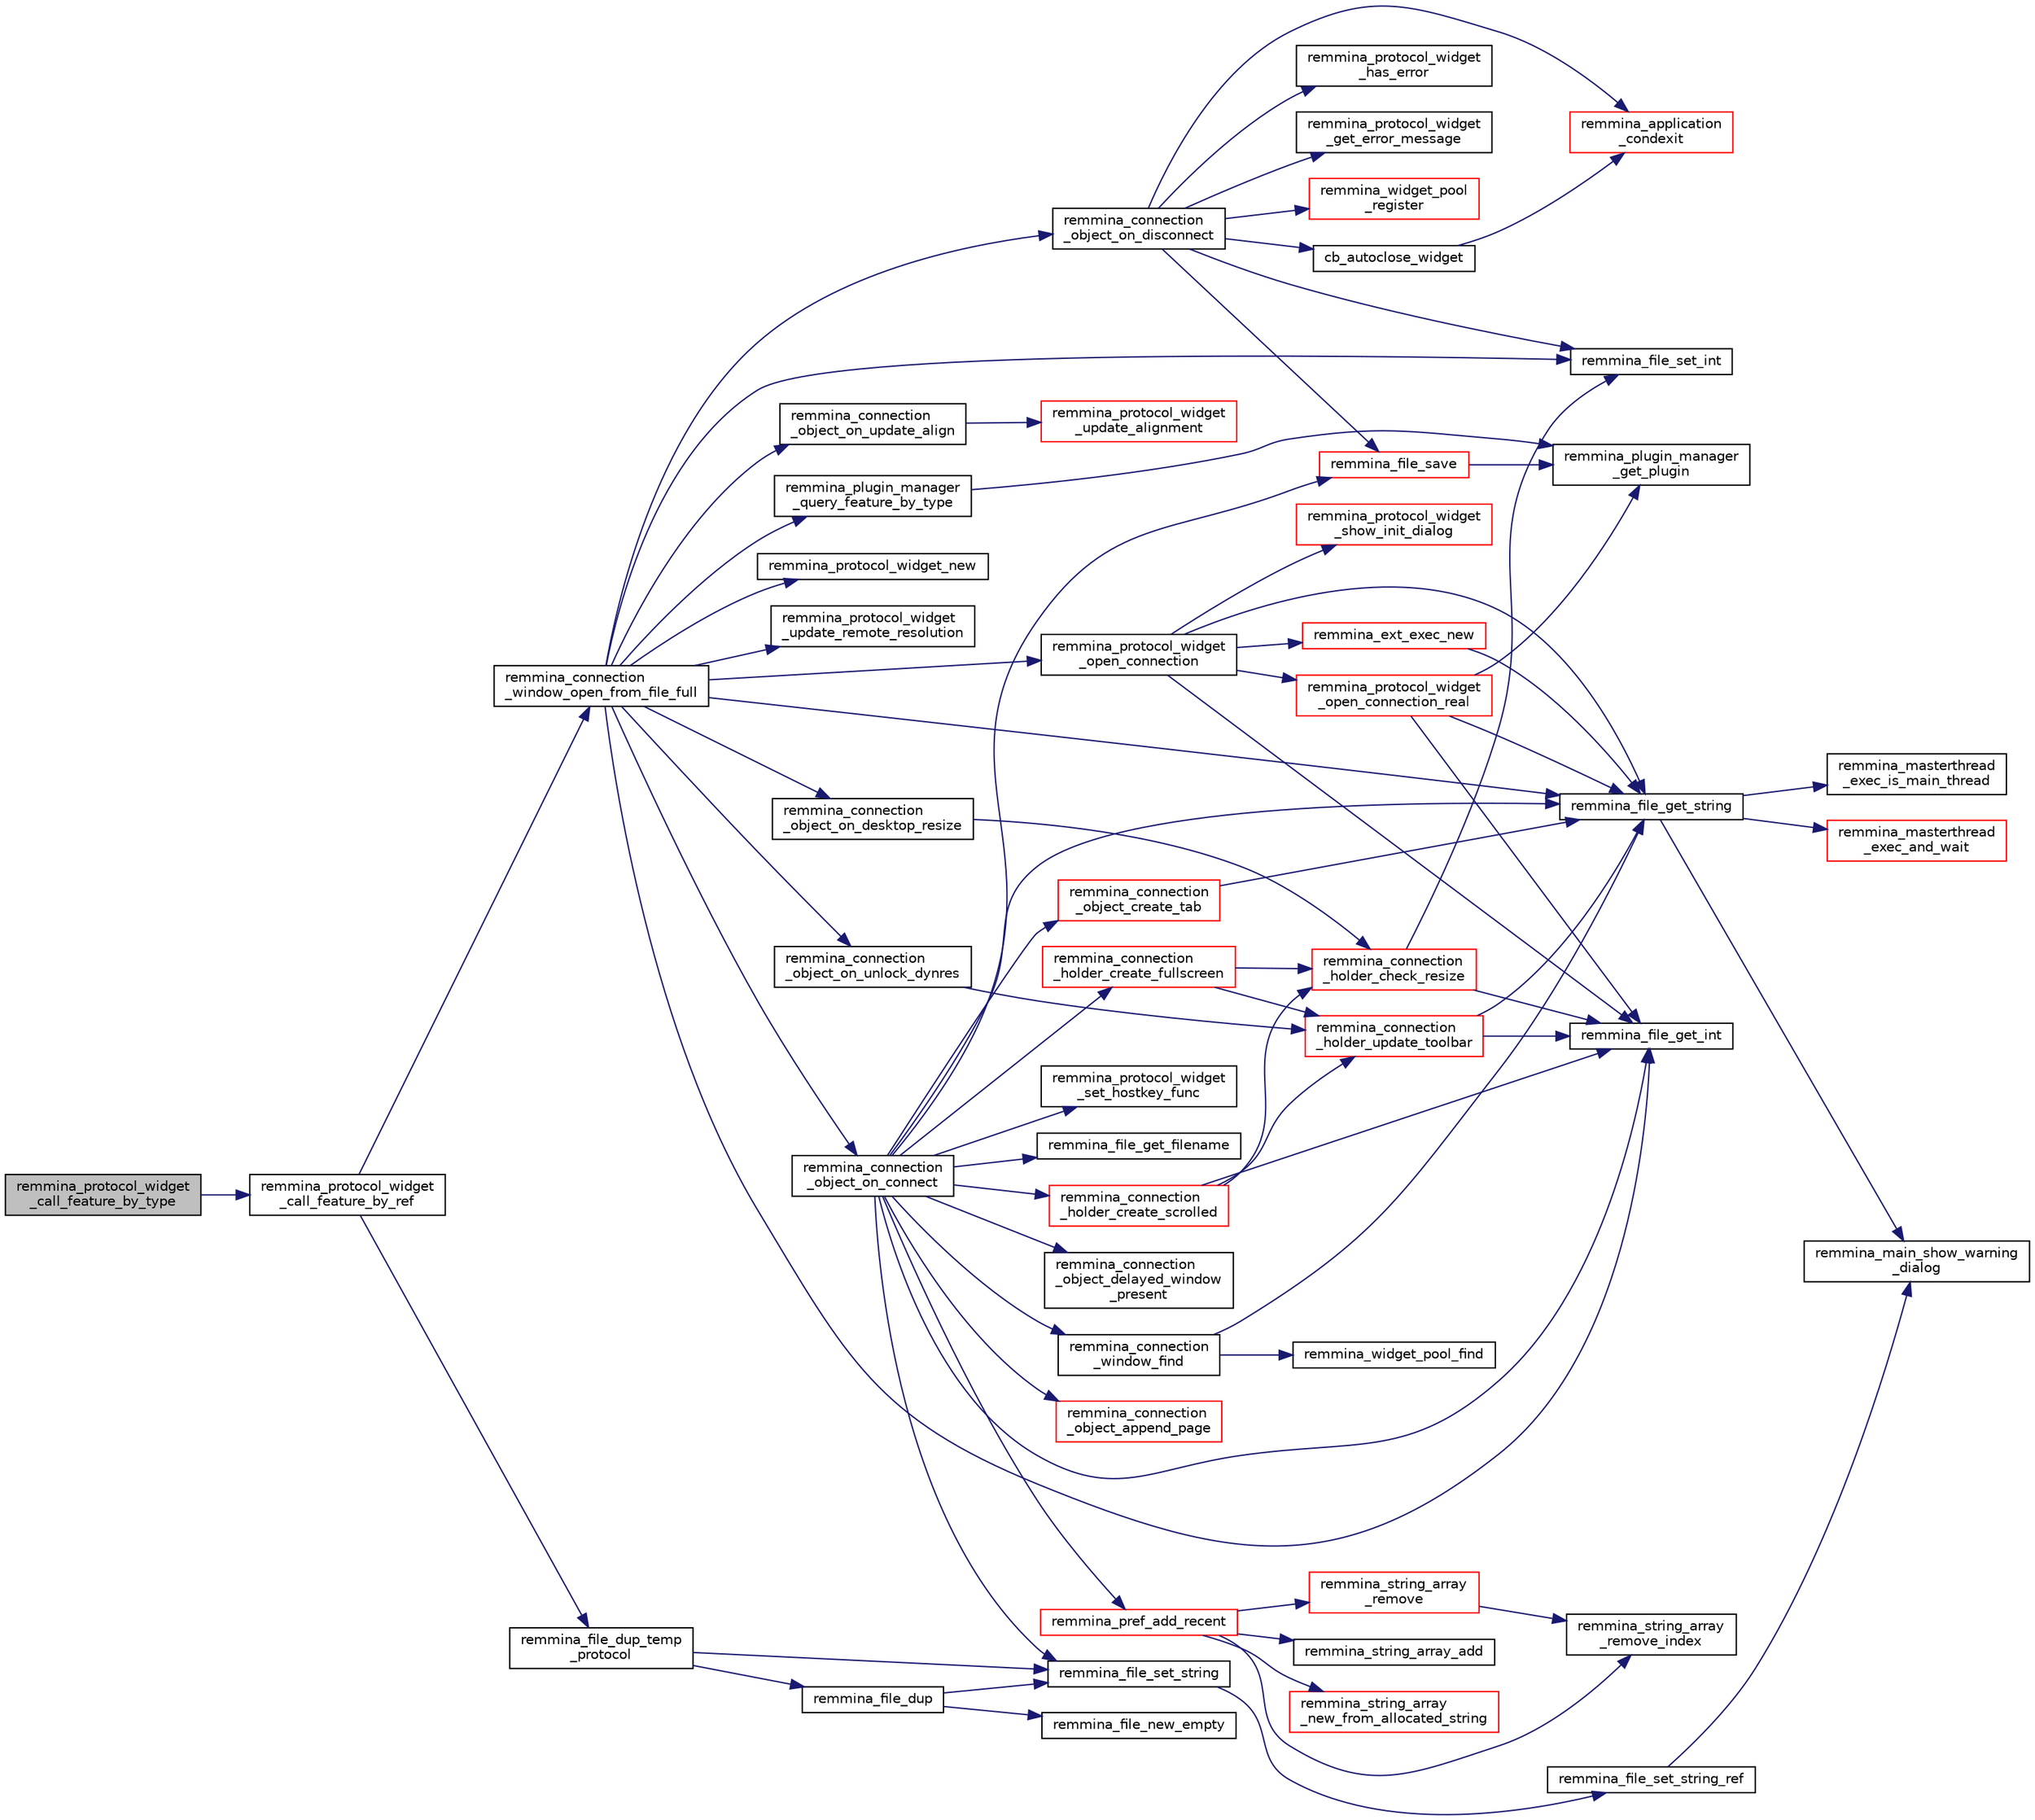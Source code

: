 digraph "remmina_protocol_widget_call_feature_by_type"
{
  edge [fontname="Helvetica",fontsize="10",labelfontname="Helvetica",labelfontsize="10"];
  node [fontname="Helvetica",fontsize="10",shape=record];
  rankdir="LR";
  Node327 [label="remmina_protocol_widget\l_call_feature_by_type",height=0.2,width=0.4,color="black", fillcolor="grey75", style="filled", fontcolor="black"];
  Node327 -> Node328 [color="midnightblue",fontsize="10",style="solid",fontname="Helvetica"];
  Node328 [label="remmina_protocol_widget\l_call_feature_by_ref",height=0.2,width=0.4,color="black", fillcolor="white", style="filled",URL="$remmina__protocol__widget_8c.html#a605b69a9aa4393024369cc5070488692"];
  Node328 -> Node329 [color="midnightblue",fontsize="10",style="solid",fontname="Helvetica"];
  Node329 [label="remmina_connection\l_window_open_from_file_full",height=0.2,width=0.4,color="black", fillcolor="white", style="filled",URL="$remmina__connection__window_8c.html#adbf2b670ca3bae96a99cb0b36021a961"];
  Node329 -> Node330 [color="midnightblue",fontsize="10",style="solid",fontname="Helvetica"];
  Node330 [label="remmina_protocol_widget_new",height=0.2,width=0.4,color="black", fillcolor="white", style="filled",URL="$remmina__protocol__widget_8c.html#a5c2137462d3168e90c812f1ce75a6e62"];
  Node329 -> Node331 [color="midnightblue",fontsize="10",style="solid",fontname="Helvetica"];
  Node331 [label="remmina_protocol_widget\l_update_remote_resolution",height=0.2,width=0.4,color="black", fillcolor="white", style="filled",URL="$remmina__protocol__widget_8c.html#a75c70486dec7682aeccaab235e65f6a1"];
  Node329 -> Node332 [color="midnightblue",fontsize="10",style="solid",fontname="Helvetica"];
  Node332 [label="remmina_file_get_int",height=0.2,width=0.4,color="black", fillcolor="white", style="filled",URL="$remmina__file_8c.html#a4884356c195dcfb4ceacf641a1e74e66"];
  Node329 -> Node333 [color="midnightblue",fontsize="10",style="solid",fontname="Helvetica"];
  Node333 [label="remmina_connection\l_object_on_connect",height=0.2,width=0.4,color="black", fillcolor="white", style="filled",URL="$remmina__connection__window_8c.html#a0ad685a873ecef95ec13caba17e0c22e"];
  Node333 -> Node334 [color="midnightblue",fontsize="10",style="solid",fontname="Helvetica"];
  Node334 [label="remmina_connection\l_window_find",height=0.2,width=0.4,color="black", fillcolor="white", style="filled",URL="$remmina__connection__window_8c.html#ae73329eababe2888df3ace5c2b94b410"];
  Node334 -> Node335 [color="midnightblue",fontsize="10",style="solid",fontname="Helvetica"];
  Node335 [label="remmina_file_get_string",height=0.2,width=0.4,color="black", fillcolor="white", style="filled",URL="$remmina__file_8c.html#a8eb1b213d9d08c6ad13683ce05f4355e"];
  Node335 -> Node336 [color="midnightblue",fontsize="10",style="solid",fontname="Helvetica"];
  Node336 [label="remmina_masterthread\l_exec_is_main_thread",height=0.2,width=0.4,color="black", fillcolor="white", style="filled",URL="$remmina__masterthread__exec_8c.html#a3a52e863a3a3da6da6bb5d36c13b7ff4"];
  Node335 -> Node337 [color="midnightblue",fontsize="10",style="solid",fontname="Helvetica"];
  Node337 [label="remmina_masterthread\l_exec_and_wait",height=0.2,width=0.4,color="red", fillcolor="white", style="filled",URL="$remmina__masterthread__exec_8c.html#a14628c2470cac50e87916a70ea05c97d"];
  Node335 -> Node343 [color="midnightblue",fontsize="10",style="solid",fontname="Helvetica"];
  Node343 [label="remmina_main_show_warning\l_dialog",height=0.2,width=0.4,color="black", fillcolor="white", style="filled",URL="$remmina__main_8c.html#ad99b9c0bf2fa8c166a8b4a09e06ffdf7"];
  Node334 -> Node404 [color="midnightblue",fontsize="10",style="solid",fontname="Helvetica"];
  Node404 [label="remmina_widget_pool_find",height=0.2,width=0.4,color="black", fillcolor="white", style="filled",URL="$remmina__widget__pool_8c.html#ab776b24a3b829a1d5dd7974cb8582c05"];
  Node333 -> Node405 [color="midnightblue",fontsize="10",style="solid",fontname="Helvetica"];
  Node405 [label="remmina_protocol_widget\l_set_hostkey_func",height=0.2,width=0.4,color="black", fillcolor="white", style="filled",URL="$remmina__protocol__widget_8c.html#a9e77e4da16282ef5413f57b124038bff"];
  Node333 -> Node377 [color="midnightblue",fontsize="10",style="solid",fontname="Helvetica"];
  Node377 [label="remmina_file_get_filename",height=0.2,width=0.4,color="black", fillcolor="white", style="filled",URL="$remmina__file_8c.html#ad1e4f3a0f64cd98e301044b6c38a1f1d"];
  Node333 -> Node406 [color="midnightblue",fontsize="10",style="solid",fontname="Helvetica"];
  Node406 [label="remmina_pref_add_recent",height=0.2,width=0.4,color="red", fillcolor="white", style="filled",URL="$remmina__pref_8c.html#ab9e75c6bf39aa93a87d421fc3d742d60"];
  Node406 -> Node407 [color="midnightblue",fontsize="10",style="solid",fontname="Helvetica"];
  Node407 [label="remmina_string_array\l_new_from_allocated_string",height=0.2,width=0.4,color="red", fillcolor="white", style="filled",URL="$remmina__string__array_8c.html#a462a635b3a55cc0e3af087ff996fba9a"];
  Node406 -> Node409 [color="midnightblue",fontsize="10",style="solid",fontname="Helvetica"];
  Node409 [label="remmina_string_array\l_remove",height=0.2,width=0.4,color="red", fillcolor="white", style="filled",URL="$remmina__string__array_8c.html#a2a8a9753ebf61c9418a77ba3dd654ff3"];
  Node409 -> Node410 [color="midnightblue",fontsize="10",style="solid",fontname="Helvetica"];
  Node410 [label="remmina_string_array\l_remove_index",height=0.2,width=0.4,color="black", fillcolor="white", style="filled",URL="$remmina__string__array_8c.html#a40811c036e46f6544ab6c4cff445454b"];
  Node406 -> Node410 [color="midnightblue",fontsize="10",style="solid",fontname="Helvetica"];
  Node406 -> Node360 [color="midnightblue",fontsize="10",style="solid",fontname="Helvetica"];
  Node360 [label="remmina_string_array_add",height=0.2,width=0.4,color="black", fillcolor="white", style="filled",URL="$remmina__string__array_8c.html#a2aaacca7db4b86f836486cfb559398f0"];
  Node333 -> Node335 [color="midnightblue",fontsize="10",style="solid",fontname="Helvetica"];
  Node333 -> Node341 [color="midnightblue",fontsize="10",style="solid",fontname="Helvetica"];
  Node341 [label="remmina_file_set_string",height=0.2,width=0.4,color="black", fillcolor="white", style="filled",URL="$remmina__file_8c.html#a85ca1ca2d0bf9ef29e490c6f4527a954"];
  Node341 -> Node342 [color="midnightblue",fontsize="10",style="solid",fontname="Helvetica"];
  Node342 [label="remmina_file_set_string_ref",height=0.2,width=0.4,color="black", fillcolor="white", style="filled",URL="$remmina__file_8c.html#a74951c1067a1a5e1341f5e1c1206dec6"];
  Node342 -> Node343 [color="midnightblue",fontsize="10",style="solid",fontname="Helvetica"];
  Node333 -> Node344 [color="midnightblue",fontsize="10",style="solid",fontname="Helvetica"];
  Node344 [label="remmina_file_save",height=0.2,width=0.4,color="red", fillcolor="white", style="filled",URL="$remmina__file_8c.html#a8c893a5deec9bc446bd89cc9973416c7"];
  Node344 -> Node346 [color="midnightblue",fontsize="10",style="solid",fontname="Helvetica"];
  Node346 [label="remmina_plugin_manager\l_get_plugin",height=0.2,width=0.4,color="black", fillcolor="white", style="filled",URL="$remmina__plugin__manager_8c.html#a3872c8656a8a3d5147bcc603471c1932"];
  Node333 -> Node332 [color="midnightblue",fontsize="10",style="solid",fontname="Helvetica"];
  Node333 -> Node412 [color="midnightblue",fontsize="10",style="solid",fontname="Helvetica"];
  Node412 [label="remmina_connection\l_holder_create_fullscreen",height=0.2,width=0.4,color="red", fillcolor="white", style="filled",URL="$remmina__connection__window_8c.html#ae67ca4d276339723c1ff87fc224eaccf"];
  Node412 -> Node535 [color="midnightblue",fontsize="10",style="solid",fontname="Helvetica"];
  Node535 [label="remmina_connection\l_holder_update_toolbar",height=0.2,width=0.4,color="red", fillcolor="white", style="filled",URL="$remmina__connection__window_8c.html#a1b31d50e3792f41f4f78c1dbc1c5b27c"];
  Node535 -> Node332 [color="midnightblue",fontsize="10",style="solid",fontname="Helvetica"];
  Node535 -> Node335 [color="midnightblue",fontsize="10",style="solid",fontname="Helvetica"];
  Node412 -> Node448 [color="midnightblue",fontsize="10",style="solid",fontname="Helvetica"];
  Node448 [label="remmina_connection\l_holder_check_resize",height=0.2,width=0.4,color="red", fillcolor="white", style="filled",URL="$remmina__connection__window_8c.html#adf48e258e535235d29c9638333488920"];
  Node448 -> Node332 [color="midnightblue",fontsize="10",style="solid",fontname="Helvetica"];
  Node448 -> Node447 [color="midnightblue",fontsize="10",style="solid",fontname="Helvetica"];
  Node447 [label="remmina_file_set_int",height=0.2,width=0.4,color="black", fillcolor="white", style="filled",URL="$remmina__file_8c.html#af153b0d289ac93f6ecdaa15d5f3b9b8c"];
  Node333 -> Node462 [color="midnightblue",fontsize="10",style="solid",fontname="Helvetica"];
  Node462 [label="remmina_connection\l_holder_create_scrolled",height=0.2,width=0.4,color="red", fillcolor="white", style="filled",URL="$remmina__connection__window_8c.html#a57b3656c37df65d276ddd50a16906dc7"];
  Node462 -> Node332 [color="midnightblue",fontsize="10",style="solid",fontname="Helvetica"];
  Node462 -> Node535 [color="midnightblue",fontsize="10",style="solid",fontname="Helvetica"];
  Node462 -> Node448 [color="midnightblue",fontsize="10",style="solid",fontname="Helvetica"];
  Node333 -> Node524 [color="midnightblue",fontsize="10",style="solid",fontname="Helvetica"];
  Node524 [label="remmina_connection\l_object_create_tab",height=0.2,width=0.4,color="red", fillcolor="white", style="filled",URL="$remmina__connection__window_8c.html#a888c4dd031e9366a3284cb34351865aa"];
  Node524 -> Node335 [color="midnightblue",fontsize="10",style="solid",fontname="Helvetica"];
  Node333 -> Node526 [color="midnightblue",fontsize="10",style="solid",fontname="Helvetica"];
  Node526 [label="remmina_connection\l_object_append_page",height=0.2,width=0.4,color="red", fillcolor="white", style="filled",URL="$remmina__connection__window_8c.html#ac06b41c974d5cfc6277f50b617a550bb"];
  Node333 -> Node552 [color="midnightblue",fontsize="10",style="solid",fontname="Helvetica"];
  Node552 [label="remmina_connection\l_object_delayed_window\l_present",height=0.2,width=0.4,color="black", fillcolor="white", style="filled",URL="$remmina__connection__window_8c.html#afd1bfcfb4c203544904a85aba87d4c88"];
  Node329 -> Node553 [color="midnightblue",fontsize="10",style="solid",fontname="Helvetica"];
  Node553 [label="remmina_connection\l_object_on_disconnect",height=0.2,width=0.4,color="black", fillcolor="white", style="filled",URL="$remmina__connection__window_8c.html#ad6ea67e2303625444fb4936a114e82df"];
  Node553 -> Node447 [color="midnightblue",fontsize="10",style="solid",fontname="Helvetica"];
  Node553 -> Node344 [color="midnightblue",fontsize="10",style="solid",fontname="Helvetica"];
  Node553 -> Node554 [color="midnightblue",fontsize="10",style="solid",fontname="Helvetica"];
  Node554 [label="remmina_protocol_widget\l_has_error",height=0.2,width=0.4,color="black", fillcolor="white", style="filled",URL="$remmina__protocol__widget_8c.html#aab2f304822ccfd4979854ef1afd81771"];
  Node553 -> Node555 [color="midnightblue",fontsize="10",style="solid",fontname="Helvetica"];
  Node555 [label="remmina_protocol_widget\l_get_error_message",height=0.2,width=0.4,color="black", fillcolor="white", style="filled",URL="$remmina__protocol__widget_8c.html#a0aa0f7d6c411f9061892848ffb558877"];
  Node553 -> Node556 [color="midnightblue",fontsize="10",style="solid",fontname="Helvetica"];
  Node556 [label="cb_autoclose_widget",height=0.2,width=0.4,color="black", fillcolor="white", style="filled",URL="$remmina__connection__window_8c.html#a6d866a05da5d47a9342d4c87dbf70863"];
  Node556 -> Node557 [color="midnightblue",fontsize="10",style="solid",fontname="Helvetica"];
  Node557 [label="remmina_application\l_condexit",height=0.2,width=0.4,color="red", fillcolor="white", style="filled",URL="$remmina__exec_8c.html#aaa67e07e2426828d7e7b9b30d2038d31"];
  Node553 -> Node578 [color="midnightblue",fontsize="10",style="solid",fontname="Helvetica"];
  Node578 [label="remmina_widget_pool\l_register",height=0.2,width=0.4,color="red", fillcolor="white", style="filled",URL="$remmina__widget__pool_8c.html#ae3c9c9853eb5bedbfeadbfac1d495b95"];
  Node553 -> Node557 [color="midnightblue",fontsize="10",style="solid",fontname="Helvetica"];
  Node329 -> Node580 [color="midnightblue",fontsize="10",style="solid",fontname="Helvetica"];
  Node580 [label="remmina_connection\l_object_on_desktop_resize",height=0.2,width=0.4,color="black", fillcolor="white", style="filled",URL="$remmina__connection__window_8c.html#a3bb0386b166904eb00902d08d6c959a5"];
  Node580 -> Node448 [color="midnightblue",fontsize="10",style="solid",fontname="Helvetica"];
  Node329 -> Node581 [color="midnightblue",fontsize="10",style="solid",fontname="Helvetica"];
  Node581 [label="remmina_connection\l_object_on_update_align",height=0.2,width=0.4,color="black", fillcolor="white", style="filled",URL="$remmina__connection__window_8c.html#a0872efe4b1084b17bab7ac962920c3e9"];
  Node581 -> Node485 [color="midnightblue",fontsize="10",style="solid",fontname="Helvetica"];
  Node485 [label="remmina_protocol_widget\l_update_alignment",height=0.2,width=0.4,color="red", fillcolor="white", style="filled",URL="$remmina__connection__window_8c.html#ab7dc553cbd2005feb77163cf79f48f6d"];
  Node329 -> Node582 [color="midnightblue",fontsize="10",style="solid",fontname="Helvetica"];
  Node582 [label="remmina_connection\l_object_on_unlock_dynres",height=0.2,width=0.4,color="black", fillcolor="white", style="filled",URL="$remmina__connection__window_8c.html#a0cffd168e21bdd3d9469ca2e86e19c31"];
  Node582 -> Node535 [color="midnightblue",fontsize="10",style="solid",fontname="Helvetica"];
  Node329 -> Node583 [color="midnightblue",fontsize="10",style="solid",fontname="Helvetica"];
  Node583 [label="remmina_plugin_manager\l_query_feature_by_type",height=0.2,width=0.4,color="black", fillcolor="white", style="filled",URL="$remmina__plugin__manager_8c.html#a1668951fd7067f2c405e001836855080"];
  Node583 -> Node346 [color="midnightblue",fontsize="10",style="solid",fontname="Helvetica"];
  Node329 -> Node335 [color="midnightblue",fontsize="10",style="solid",fontname="Helvetica"];
  Node329 -> Node447 [color="midnightblue",fontsize="10",style="solid",fontname="Helvetica"];
  Node329 -> Node584 [color="midnightblue",fontsize="10",style="solid",fontname="Helvetica"];
  Node584 [label="remmina_protocol_widget\l_open_connection",height=0.2,width=0.4,color="black", fillcolor="white", style="filled",URL="$remmina__protocol__widget_8c.html#aeffcbd7db351d4cacd7c8ba801ea2c37"];
  Node584 -> Node332 [color="midnightblue",fontsize="10",style="solid",fontname="Helvetica"];
  Node584 -> Node422 [color="midnightblue",fontsize="10",style="solid",fontname="Helvetica"];
  Node422 [label="remmina_ext_exec_new",height=0.2,width=0.4,color="red", fillcolor="white", style="filled",URL="$remmina__ext__exec_8c.html#a7c81795162a70d06294fdf935ea210d7"];
  Node422 -> Node335 [color="midnightblue",fontsize="10",style="solid",fontname="Helvetica"];
  Node584 -> Node585 [color="midnightblue",fontsize="10",style="solid",fontname="Helvetica"];
  Node585 [label="remmina_protocol_widget\l_show_init_dialog",height=0.2,width=0.4,color="red", fillcolor="white", style="filled",URL="$remmina__protocol__widget_8c.html#a4bc73ebac622cdf46860f4ad351244d7"];
  Node584 -> Node335 [color="midnightblue",fontsize="10",style="solid",fontname="Helvetica"];
  Node584 -> Node588 [color="midnightblue",fontsize="10",style="solid",fontname="Helvetica"];
  Node588 [label="remmina_protocol_widget\l_open_connection_real",height=0.2,width=0.4,color="red", fillcolor="white", style="filled",URL="$remmina__protocol__widget_8c.html#a76ad91e7f8648699f71c466e203aa6dd"];
  Node588 -> Node346 [color="midnightblue",fontsize="10",style="solid",fontname="Helvetica"];
  Node588 -> Node335 [color="midnightblue",fontsize="10",style="solid",fontname="Helvetica"];
  Node588 -> Node332 [color="midnightblue",fontsize="10",style="solid",fontname="Helvetica"];
  Node328 -> Node590 [color="midnightblue",fontsize="10",style="solid",fontname="Helvetica"];
  Node590 [label="remmina_file_dup_temp\l_protocol",height=0.2,width=0.4,color="black", fillcolor="white", style="filled",URL="$remmina__file_8c.html#a52a0986eaf54c9e606ce9cdf8bb57e60"];
  Node590 -> Node591 [color="midnightblue",fontsize="10",style="solid",fontname="Helvetica"];
  Node591 [label="remmina_file_dup",height=0.2,width=0.4,color="black", fillcolor="white", style="filled",URL="$remmina__file_8c.html#a3fb992fced83e0f1c4e4e3c8d2206be5"];
  Node591 -> Node365 [color="midnightblue",fontsize="10",style="solid",fontname="Helvetica"];
  Node365 [label="remmina_file_new_empty",height=0.2,width=0.4,color="black", fillcolor="white", style="filled",URL="$remmina__file_8c.html#adab087b7139756f029020a87a5438cfa"];
  Node591 -> Node341 [color="midnightblue",fontsize="10",style="solid",fontname="Helvetica"];
  Node590 -> Node341 [color="midnightblue",fontsize="10",style="solid",fontname="Helvetica"];
}
